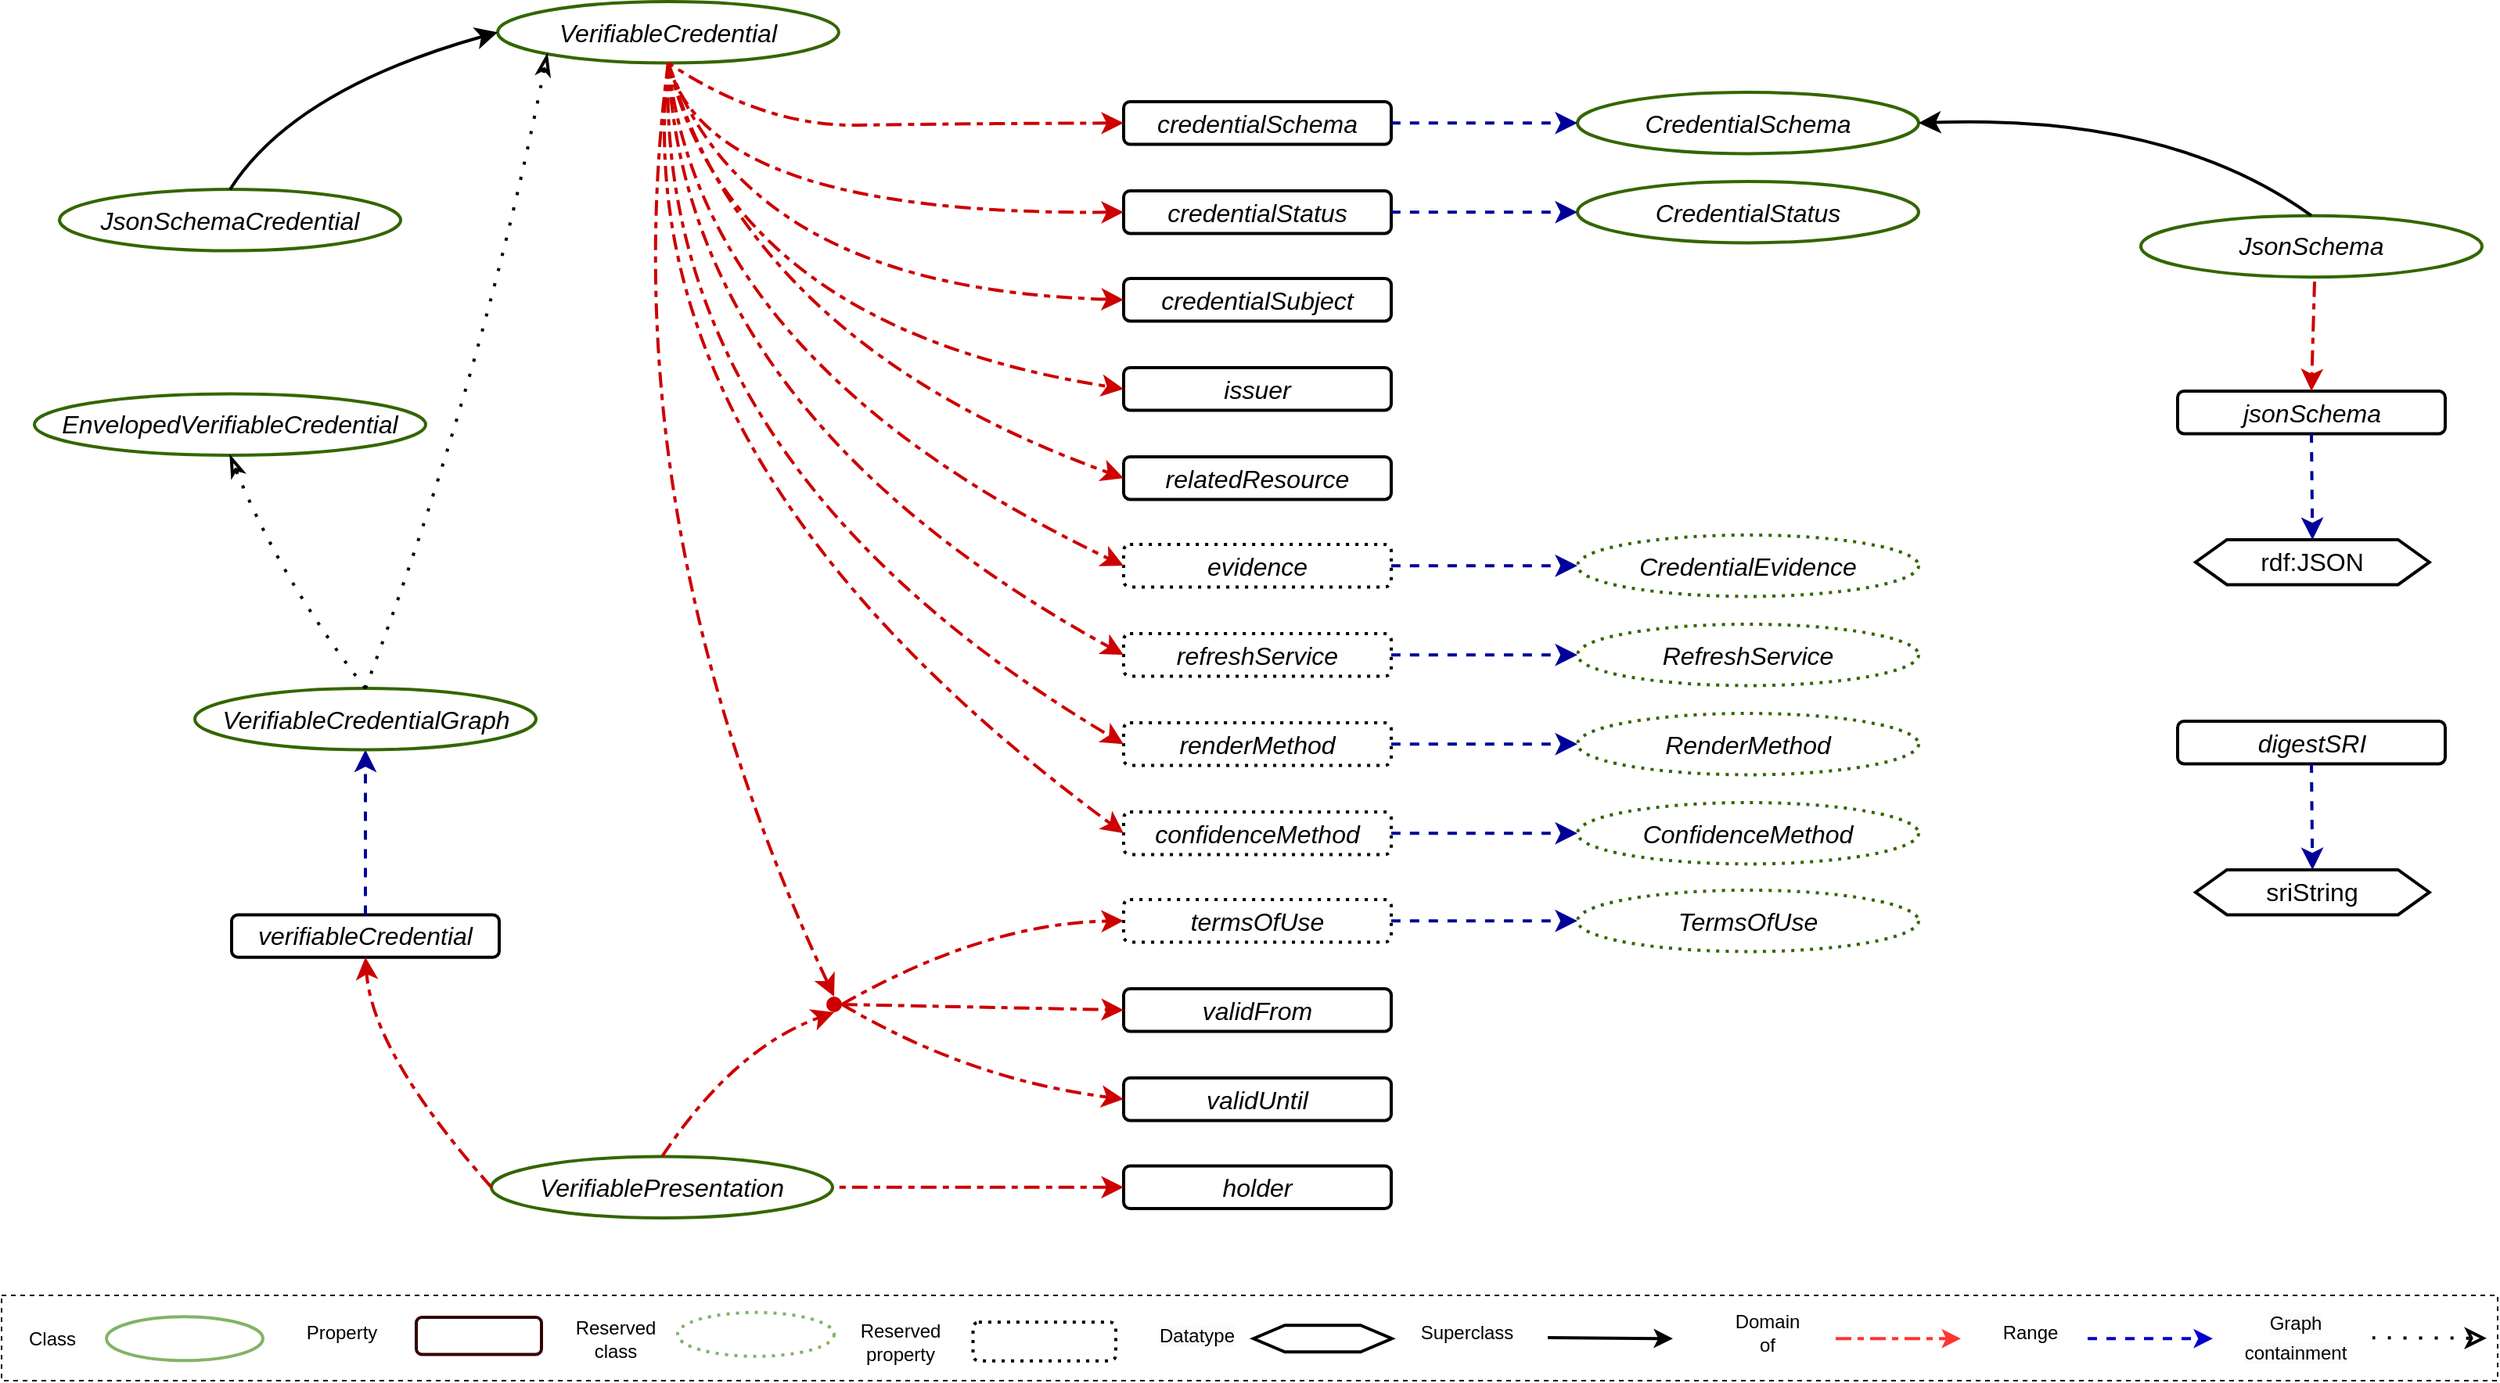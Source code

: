 <mxfile version="22.1.2" type="device">
  <diagram name="Page-1" id="5wcF2D67hh1iBqyEtvuE">
    <mxGraphModel dx="3282" dy="2106" grid="1" gridSize="10" guides="1" tooltips="1" connect="1" arrows="1" fold="1" page="1" pageScale="1" pageWidth="1600" pageHeight="900" math="0" shadow="0">
      <root>
        <mxCell id="0" />
        <mxCell id="1" parent="0" />
        <UserObject label="&lt;i&gt;&lt;font color=&quot;#000000&quot;&gt;verifiableCredential&lt;/font&gt;&lt;/i&gt;" link="https://www.w3.org/2018/credentials#verifiableCredential" id="1oUjKqBKF74gJ-cnWfdO-3">
          <mxCell style="rounded=1;whiteSpace=wrap;html=1;fontSize=16;fillColor=none;strokeWidth=2;" parent="1" vertex="1">
            <mxGeometry x="-1451" y="-305.295" width="171" height="27.21" as="geometry" />
          </mxCell>
        </UserObject>
        <UserObject label="&lt;i&gt;&lt;font color=&quot;#000000&quot;&gt;VerifiableCredential&lt;/font&gt;&lt;/i&gt;" link="https://www.w3.org/2018/credentials#VerifiableCredential" id="1oUjKqBKF74gJ-cnWfdO-5">
          <mxCell style="ellipse;whiteSpace=wrap;html=1;fontSize=16;fillColor=none;strokeWidth=2;strokeColor=#336600;" parent="1" vertex="1">
            <mxGeometry x="-1281" y="-889" width="218" height="39.215" as="geometry" />
          </mxCell>
        </UserObject>
        <UserObject label="&lt;i&gt;&lt;font color=&quot;#000000&quot;&gt;JsonSchemaCredential&lt;/font&gt;&lt;/i&gt;" link="https://www.w3.org/2018/credentials#JsonSchemaCredential" id="1oUjKqBKF74gJ-cnWfdO-6">
          <mxCell style="ellipse;whiteSpace=wrap;html=1;fontSize=16;fillColor=none;strokeWidth=2;strokeColor=#336600;" parent="1" vertex="1">
            <mxGeometry x="-1561" y="-768.954" width="218" height="39.215" as="geometry" />
          </mxCell>
        </UserObject>
        <UserObject label="&lt;i&gt;&lt;font color=&quot;#000000&quot;&gt;VerifiablePresentation&lt;/font&gt;&lt;/i&gt;" link="https://www.w3.org/2018/credentials#VerifiablePresentation" id="1oUjKqBKF74gJ-cnWfdO-7">
          <mxCell style="ellipse;whiteSpace=wrap;html=1;fontSize=16;fillColor=none;strokeWidth=2;strokeColor=#336600;" parent="1" vertex="1">
            <mxGeometry x="-1285" y="-150.715" width="218" height="39.215" as="geometry" />
          </mxCell>
        </UserObject>
        <mxCell id="1oUjKqBKF74gJ-cnWfdO-9" value="" style="endArrow=classic;html=1;rounded=0;fontSize=12;startSize=8;endSize=8;curved=1;exitX=0.5;exitY=0;exitDx=0;exitDy=0;entryX=0;entryY=0.5;entryDx=0;entryDy=0;strokeWidth=2;" parent="1" source="1oUjKqBKF74gJ-cnWfdO-6" target="1oUjKqBKF74gJ-cnWfdO-5" edge="1">
          <mxGeometry width="50" height="50" relative="1" as="geometry">
            <mxPoint x="-1535" y="-563.274" as="sourcePoint" />
            <mxPoint x="-1485" y="-603.29" as="targetPoint" />
            <Array as="points">
              <mxPoint x="-1411" y="-832.978" />
            </Array>
          </mxGeometry>
        </mxCell>
        <mxCell id="1oUjKqBKF74gJ-cnWfdO-12" value="" style="endArrow=classic;html=1;rounded=0;fontSize=12;startSize=8;endSize=8;curved=1;exitX=0.5;exitY=0;exitDx=0;exitDy=0;strokeColor=#000099;dashed=1;strokeWidth=2;entryX=0.5;entryY=1;entryDx=0;entryDy=0;" parent="1" source="1oUjKqBKF74gJ-cnWfdO-3" target="1oUjKqBKF74gJ-cnWfdO-15" edge="1">
          <mxGeometry width="50" height="50" relative="1" as="geometry">
            <mxPoint x="-1314" y="-492.047" as="sourcePoint" />
            <mxPoint x="-1291" y="-552.87" as="targetPoint" />
          </mxGeometry>
        </mxCell>
        <mxCell id="1oUjKqBKF74gJ-cnWfdO-13" style="edgeStyle=none;curved=1;rounded=0;orthogonalLoop=1;jettySize=auto;html=1;entryX=0.5;entryY=0;entryDx=0;entryDy=0;fontSize=12;startSize=8;endSize=8;" parent="1" source="1oUjKqBKF74gJ-cnWfdO-3" target="1oUjKqBKF74gJ-cnWfdO-3" edge="1">
          <mxGeometry relative="1" as="geometry" />
        </mxCell>
        <mxCell id="1oUjKqBKF74gJ-cnWfdO-14" value="" style="endArrow=classic;html=1;rounded=0;fontSize=12;startSize=8;endSize=8;curved=1;exitX=0;exitY=0.5;exitDx=0;exitDy=0;entryX=0.5;entryY=1;entryDx=0;entryDy=0;dashed=1;strokeWidth=2;strokeColor=#CC0000;endFill=1;startArrow=none;startFill=0;dashPattern=5 2 2 2;" parent="1" source="1oUjKqBKF74gJ-cnWfdO-7" target="1oUjKqBKF74gJ-cnWfdO-3" edge="1">
          <mxGeometry width="50" height="50" relative="1" as="geometry">
            <mxPoint x="-987" y="-436.025" as="sourcePoint" />
            <mxPoint x="-937" y="-476.041" as="targetPoint" />
            <Array as="points">
              <mxPoint x="-1361" y="-216.741" />
            </Array>
          </mxGeometry>
        </mxCell>
        <UserObject label="&lt;i&gt;&lt;font color=&quot;#000000&quot;&gt;VerifiableCredentialGraph&lt;/font&gt;&lt;/i&gt;" link="https://www.w3.org/2018/credentials#VerifiableCredentialGraph" id="1oUjKqBKF74gJ-cnWfdO-15">
          <mxCell style="ellipse;whiteSpace=wrap;html=1;fontSize=16;fillColor=none;strokeWidth=2;strokeColor=#336600;" parent="1" vertex="1">
            <mxGeometry x="-1474.5" y="-449.996" width="218" height="39.215" as="geometry" />
          </mxCell>
        </UserObject>
        <mxCell id="1oUjKqBKF74gJ-cnWfdO-10" style="edgeStyle=none;curved=1;rounded=0;orthogonalLoop=1;jettySize=auto;html=1;entryX=0;entryY=1;entryDx=0;entryDy=0;fontSize=12;startSize=8;endSize=8;dashed=1;dashPattern=1 4;strokeWidth=2;exitX=0.5;exitY=0;exitDx=0;exitDy=0;endArrow=classicThin;endFill=0;" parent="1" source="1oUjKqBKF74gJ-cnWfdO-15" target="1oUjKqBKF74gJ-cnWfdO-5" edge="1">
          <mxGeometry relative="1" as="geometry">
            <mxPoint x="-1251" y="-640.904" as="sourcePoint" />
            <Array as="points">
              <mxPoint x="-1290" y="-650" />
            </Array>
          </mxGeometry>
        </mxCell>
        <UserObject label="&lt;i&gt;&lt;font color=&quot;#000000&quot;&gt;credentialSchema&lt;/font&gt;&lt;/i&gt;" link="https://www.w3.org/2018/credentials#credentialSchema" id="lZdwYr-LXM3OhQDUA7XR-1">
          <mxCell style="rounded=1;whiteSpace=wrap;html=1;fontSize=16;fillColor=none;strokeWidth=2;" parent="1" vertex="1">
            <mxGeometry x="-881" y="-824.975" width="171" height="27.21" as="geometry" />
          </mxCell>
        </UserObject>
        <UserObject label="&lt;i&gt;&lt;font color=&quot;#000000&quot;&gt;credentialStatus&lt;/font&gt;&lt;/i&gt;" link="https://www.w3.org/2018/credentials#credentialStatus" id="lZdwYr-LXM3OhQDUA7XR-2">
          <mxCell style="rounded=1;whiteSpace=wrap;html=1;fontSize=16;fillColor=none;strokeWidth=2;" parent="1" vertex="1">
            <mxGeometry x="-881" y="-768" width="171" height="27.21" as="geometry" />
          </mxCell>
        </UserObject>
        <UserObject label="&lt;i&gt;&lt;font color=&quot;#000000&quot;&gt;credentialSubject&lt;/font&gt;&lt;/i&gt;" link="https://www.w3.org/2018/credentials#credentialSubject" id="lZdwYr-LXM3OhQDUA7XR-3">
          <mxCell style="rounded=1;whiteSpace=wrap;html=1;fontSize=16;fillColor=none;strokeWidth=2;" parent="1" vertex="1">
            <mxGeometry x="-881" y="-712" width="171" height="27.21" as="geometry" />
          </mxCell>
        </UserObject>
        <UserObject label="&lt;i&gt;&lt;font color=&quot;#000000&quot;&gt;issuer&lt;/font&gt;&lt;/i&gt;" link="https://www.w3.org/2018/credentials#issuer" id="lZdwYr-LXM3OhQDUA7XR-4">
          <mxCell style="rounded=1;whiteSpace=wrap;html=1;fontSize=16;fillColor=none;strokeWidth=2;" parent="1" vertex="1">
            <mxGeometry x="-881" y="-655" width="171" height="27.21" as="geometry" />
          </mxCell>
        </UserObject>
        <UserObject label="&lt;i&gt;&lt;font color=&quot;#000000&quot;&gt;evidence&lt;/font&gt;&lt;/i&gt;" link="https://www.w3.org/2018/credentials#evidence" id="lZdwYr-LXM3OhQDUA7XR-5">
          <mxCell style="rounded=1;whiteSpace=wrap;html=1;fontSize=16;fillColor=none;strokeWidth=2;dashed=1;dashPattern=1 2;" parent="1" vertex="1">
            <mxGeometry x="-881" y="-542" width="171" height="27.21" as="geometry" />
          </mxCell>
        </UserObject>
        <UserObject label="&lt;i&gt;&lt;font color=&quot;#000000&quot;&gt;refreshService&lt;/font&gt;&lt;/i&gt;" link="https://www.w3.org/2018/credentials#refreshService" id="lZdwYr-LXM3OhQDUA7XR-6">
          <mxCell style="rounded=1;whiteSpace=wrap;html=1;fontSize=16;fillColor=none;strokeWidth=2;dashed=1;dashPattern=1 2;" parent="1" vertex="1">
            <mxGeometry x="-881" y="-485" width="171" height="27.21" as="geometry" />
          </mxCell>
        </UserObject>
        <UserObject label="&lt;i&gt;&lt;font color=&quot;#000000&quot;&gt;renderMethod&lt;/font&gt;&lt;/i&gt;" link="https://www.w3.org/2018/credentials#renderMethod" id="lZdwYr-LXM3OhQDUA7XR-7">
          <mxCell style="rounded=1;whiteSpace=wrap;html=1;fontSize=16;fillColor=none;strokeWidth=2;dashed=1;dashPattern=1 2;" parent="1" vertex="1">
            <mxGeometry x="-881" y="-428" width="171" height="27.21" as="geometry" />
          </mxCell>
        </UserObject>
        <UserObject label="&lt;i&gt;&lt;font color=&quot;#000000&quot;&gt;confidenceMethod&lt;/font&gt;&lt;/i&gt;" link="https://www.w3.org/2018/credentials#confidenceMethod" id="lZdwYr-LXM3OhQDUA7XR-8">
          <mxCell style="rounded=1;whiteSpace=wrap;html=1;fontSize=16;fillColor=none;strokeWidth=2;dashed=1;dashPattern=1 2;" parent="1" vertex="1">
            <mxGeometry x="-881" y="-371" width="171" height="27.21" as="geometry" />
          </mxCell>
        </UserObject>
        <UserObject label="&lt;i&gt;&lt;font color=&quot;#000000&quot;&gt;termsOfUse&lt;/font&gt;&lt;/i&gt;" link="https://www.w3.org/2018/credentials#termsOfUse" id="lZdwYr-LXM3OhQDUA7XR-9">
          <mxCell style="rounded=1;whiteSpace=wrap;html=1;fontSize=16;fillColor=none;strokeWidth=2;dashed=1;dashPattern=1 2;" parent="1" vertex="1">
            <mxGeometry x="-881" y="-315" width="171" height="27.21" as="geometry" />
          </mxCell>
        </UserObject>
        <UserObject label="&lt;i&gt;&lt;font color=&quot;#000000&quot;&gt;validFrom&lt;/font&gt;&lt;/i&gt;" link="https://www.w3.org/2018/credentials#validFrom" id="lZdwYr-LXM3OhQDUA7XR-10">
          <mxCell style="rounded=1;whiteSpace=wrap;html=1;fontSize=16;fillColor=none;strokeWidth=2;" parent="1" vertex="1">
            <mxGeometry x="-881" y="-258" width="171" height="27.21" as="geometry" />
          </mxCell>
        </UserObject>
        <UserObject label="&lt;i&gt;&lt;font color=&quot;#000000&quot;&gt;validUntil&lt;/font&gt;&lt;/i&gt;" link="https://www.w3.org/2018/credentials#validUntil" id="lZdwYr-LXM3OhQDUA7XR-11">
          <mxCell style="rounded=1;whiteSpace=wrap;html=1;fontSize=16;fillColor=none;strokeWidth=2;" parent="1" vertex="1">
            <mxGeometry x="-881" y="-201" width="171" height="27.21" as="geometry" />
          </mxCell>
        </UserObject>
        <UserObject label="&lt;i&gt;&lt;font color=&quot;#000000&quot;&gt;holder&lt;/font&gt;&lt;/i&gt;" link="https://www.w3.org/2018/credentials#holder" id="lZdwYr-LXM3OhQDUA7XR-12">
          <mxCell style="rounded=1;whiteSpace=wrap;html=1;fontSize=16;fillColor=none;strokeWidth=2;" parent="1" vertex="1">
            <mxGeometry x="-881" y="-144.713" width="171" height="27.21" as="geometry" />
          </mxCell>
        </UserObject>
        <mxCell id="lZdwYr-LXM3OhQDUA7XR-13" value="" style="endArrow=none;html=1;rounded=0;fontSize=12;startSize=8;endSize=8;curved=1;exitX=0;exitY=0.5;exitDx=0;exitDy=0;entryX=1;entryY=0.5;entryDx=0;entryDy=0;dashed=1;strokeWidth=2;strokeColor=#CC0000;endFill=0;startArrow=classic;startFill=1;dashPattern=5 2 2 2;" parent="1" source="lZdwYr-LXM3OhQDUA7XR-12" target="1oUjKqBKF74gJ-cnWfdO-7" edge="1">
          <mxGeometry width="50" height="50" relative="1" as="geometry">
            <mxPoint x="-1039" y="-161.519" as="sourcePoint" />
            <mxPoint x="-1105" y="-336.787" as="targetPoint" />
          </mxGeometry>
        </mxCell>
        <mxCell id="lZdwYr-LXM3OhQDUA7XR-14" value="" style="endArrow=none;html=1;rounded=0;fontSize=12;startSize=8;endSize=8;curved=1;exitX=0;exitY=0.5;exitDx=0;exitDy=0;entryX=0.5;entryY=1;entryDx=0;entryDy=0;dashed=1;strokeWidth=2;strokeColor=#CC0000;endFill=0;startArrow=classic;startFill=1;dashPattern=5 2 2 2;" parent="1" source="lZdwYr-LXM3OhQDUA7XR-1" target="1oUjKqBKF74gJ-cnWfdO-5" edge="1">
          <mxGeometry width="50" height="50" relative="1" as="geometry">
            <mxPoint x="-1029" y="-601.689" as="sourcePoint" />
            <mxPoint x="-1095" y="-776.957" as="targetPoint" />
            <Array as="points">
              <mxPoint x="-990" y="-811" />
              <mxPoint x="-1111" y="-808.969" />
            </Array>
          </mxGeometry>
        </mxCell>
        <mxCell id="lZdwYr-LXM3OhQDUA7XR-15" value="" style="endArrow=none;html=1;rounded=0;fontSize=12;startSize=8;endSize=8;curved=1;exitX=0;exitY=0.5;exitDx=0;exitDy=0;entryX=0.5;entryY=1;entryDx=0;entryDy=0;dashed=1;strokeWidth=2;strokeColor=#CC0000;endFill=0;startArrow=classic;startFill=1;dashPattern=5 2 2 2;" parent="1" source="lZdwYr-LXM3OhQDUA7XR-2" target="1oUjKqBKF74gJ-cnWfdO-5" edge="1">
          <mxGeometry width="50" height="50" relative="1" as="geometry">
            <mxPoint x="-988" y="-754.548" as="sourcePoint" />
            <mxPoint x="-1201" y="-792.963" as="targetPoint" />
            <Array as="points">
              <mxPoint x="-1147" y="-752.147" />
            </Array>
          </mxGeometry>
        </mxCell>
        <mxCell id="lZdwYr-LXM3OhQDUA7XR-16" value="" style="endArrow=classic;html=1;rounded=0;fontSize=12;startSize=8;endSize=8;curved=1;exitX=0.5;exitY=1;exitDx=0;exitDy=0;entryX=0;entryY=0.5;entryDx=0;entryDy=0;dashed=1;strokeWidth=2;strokeColor=#CC0000;endFill=1;startArrow=none;startFill=0;dashPattern=5 2 2 2;" parent="1" source="1oUjKqBKF74gJ-cnWfdO-5" target="lZdwYr-LXM3OhQDUA7XR-3" edge="1">
          <mxGeometry width="50" height="50" relative="1" as="geometry">
            <mxPoint x="-1149" y="-497.649" as="sourcePoint" />
            <mxPoint x="-1215" y="-672.917" as="targetPoint" />
            <Array as="points">
              <mxPoint x="-1121" y="-704.929" />
            </Array>
          </mxGeometry>
        </mxCell>
        <mxCell id="lZdwYr-LXM3OhQDUA7XR-17" value="" style="endArrow=classic;html=1;rounded=0;fontSize=12;startSize=8;endSize=8;curved=1;exitX=0.5;exitY=1;exitDx=0;exitDy=0;entryX=0;entryY=0.5;entryDx=0;entryDy=0;dashed=1;strokeWidth=2;strokeColor=#CC0000;endFill=1;startArrow=none;startFill=0;dashPattern=5 2 2 2;" parent="1" source="1oUjKqBKF74gJ-cnWfdO-5" target="lZdwYr-LXM3OhQDUA7XR-4" edge="1">
          <mxGeometry width="50" height="50" relative="1" as="geometry">
            <mxPoint x="-1162" y="-841.782" as="sourcePoint" />
            <mxPoint x="-942" y="-691.324" as="targetPoint" />
            <Array as="points">
              <mxPoint x="-1131" y="-680.92" />
            </Array>
          </mxGeometry>
        </mxCell>
        <mxCell id="lZdwYr-LXM3OhQDUA7XR-18" value="" style="endArrow=classic;html=1;rounded=0;fontSize=12;startSize=8;endSize=8;curved=1;exitX=0.5;exitY=1;exitDx=0;exitDy=0;dashed=1;strokeWidth=2;strokeColor=#CC0000;endFill=1;startArrow=none;startFill=0;entryX=0;entryY=0.5;entryDx=0;entryDy=0;dashPattern=5 2 2 2;" parent="1" source="1oUjKqBKF74gJ-cnWfdO-5" target="lZdwYr-LXM3OhQDUA7XR-5" edge="1">
          <mxGeometry width="50" height="50" relative="1" as="geometry">
            <mxPoint x="-1152" y="-833.779" as="sourcePoint" />
            <mxPoint x="-961" y="-592.886" as="targetPoint" />
            <Array as="points">
              <mxPoint x="-1151" y="-656.91" />
            </Array>
          </mxGeometry>
        </mxCell>
        <mxCell id="lZdwYr-LXM3OhQDUA7XR-19" value="" style="endArrow=classic;html=1;rounded=0;fontSize=12;startSize=8;endSize=8;curved=1;exitX=0.5;exitY=1;exitDx=0;exitDy=0;entryX=0;entryY=0.5;entryDx=0;entryDy=0;dashed=1;strokeWidth=2;strokeColor=#CC0000;endFill=1;startArrow=none;startFill=0;dashPattern=5 2 2 2;" parent="1" source="1oUjKqBKF74gJ-cnWfdO-5" target="lZdwYr-LXM3OhQDUA7XR-6" edge="1">
          <mxGeometry width="50" height="50" relative="1" as="geometry">
            <mxPoint x="-1142" y="-825.776" as="sourcePoint" />
            <mxPoint x="-922" y="-675.318" as="targetPoint" />
            <Array as="points">
              <mxPoint x="-1161" y="-624.898" />
            </Array>
          </mxGeometry>
        </mxCell>
        <mxCell id="lZdwYr-LXM3OhQDUA7XR-20" value="" style="endArrow=classic;html=1;rounded=0;fontSize=12;startSize=8;endSize=8;curved=1;exitX=0.5;exitY=1;exitDx=0;exitDy=0;entryX=0;entryY=0.5;entryDx=0;entryDy=0;dashed=1;strokeWidth=2;strokeColor=#CC0000;endFill=1;startArrow=none;startFill=0;dashPattern=5 2 2 2;" parent="1" source="1oUjKqBKF74gJ-cnWfdO-5" target="lZdwYr-LXM3OhQDUA7XR-7" edge="1">
          <mxGeometry width="50" height="50" relative="1" as="geometry">
            <mxPoint x="-1132" y="-817.773" as="sourcePoint" />
            <mxPoint x="-912" y="-667.314" as="targetPoint" />
            <Array as="points">
              <mxPoint x="-1181" y="-592.886" />
            </Array>
          </mxGeometry>
        </mxCell>
        <mxCell id="lZdwYr-LXM3OhQDUA7XR-21" value="" style="endArrow=classic;html=1;rounded=0;fontSize=12;startSize=8;endSize=8;curved=1;exitX=0.5;exitY=1;exitDx=0;exitDy=0;entryX=0;entryY=0.5;entryDx=0;entryDy=0;dashed=1;strokeWidth=2;strokeColor=#CC0000;endFill=1;startArrow=none;startFill=0;dashPattern=5 2 2 2;" parent="1" source="1oUjKqBKF74gJ-cnWfdO-5" target="lZdwYr-LXM3OhQDUA7XR-8" edge="1">
          <mxGeometry width="50" height="50" relative="1" as="geometry">
            <mxPoint x="-1122" y="-809.769" as="sourcePoint" />
            <mxPoint x="-902" y="-659.311" as="targetPoint" />
            <Array as="points">
              <mxPoint x="-1201" y="-592.886" />
            </Array>
          </mxGeometry>
        </mxCell>
        <mxCell id="lZdwYr-LXM3OhQDUA7XR-22" value="" style="ellipse;whiteSpace=wrap;html=1;aspect=fixed;fontSize=16;fillColor=#cc0000;strokeColor=none;" parent="1" vertex="1">
          <mxGeometry x="-1071" y="-253" width="10" height="10" as="geometry" />
        </mxCell>
        <mxCell id="lZdwYr-LXM3OhQDUA7XR-23" value="" style="endArrow=classic;html=1;rounded=0;fontSize=12;startSize=8;endSize=8;curved=1;exitX=0.5;exitY=0;exitDx=0;exitDy=0;entryX=0.5;entryY=1;entryDx=0;entryDy=0;dashed=1;strokeWidth=2;strokeColor=#CC0000;endFill=1;startArrow=none;startFill=0;dashPattern=5 2 2 2;" parent="1" source="1oUjKqBKF74gJ-cnWfdO-7" target="lZdwYr-LXM3OhQDUA7XR-22" edge="1">
          <mxGeometry width="50" height="50" relative="1" as="geometry">
            <mxPoint x="-871" y="-123.104" as="sourcePoint" />
            <mxPoint x="-1053" y="-123.104" as="targetPoint" />
            <Array as="points">
              <mxPoint x="-1130" y="-220" />
            </Array>
          </mxGeometry>
        </mxCell>
        <mxCell id="lZdwYr-LXM3OhQDUA7XR-24" value="" style="endArrow=classic;html=1;rounded=0;fontSize=12;startSize=8;endSize=8;curved=1;exitX=0.5;exitY=1;exitDx=0;exitDy=0;dashed=1;strokeWidth=2;strokeColor=#CC0000;endFill=1;startArrow=none;startFill=0;dashPattern=5 2 2 2;entryX=0.5;entryY=0;entryDx=0;entryDy=0;" parent="1" source="1oUjKqBKF74gJ-cnWfdO-5" target="lZdwYr-LXM3OhQDUA7XR-22" edge="1">
          <mxGeometry width="50" height="50" relative="1" as="geometry">
            <mxPoint x="-861" y="-115.101" as="sourcePoint" />
            <mxPoint x="-1060" y="-307" as="targetPoint" />
            <Array as="points">
              <mxPoint x="-1210" y="-560" />
            </Array>
          </mxGeometry>
        </mxCell>
        <mxCell id="lZdwYr-LXM3OhQDUA7XR-25" value="" style="endArrow=classic;html=1;rounded=0;fontSize=12;startSize=8;endSize=8;curved=1;exitX=1;exitY=0.5;exitDx=0;exitDy=0;entryX=0;entryY=0.5;entryDx=0;entryDy=0;dashed=1;strokeWidth=2;strokeColor=#CC0000;endFill=1;startArrow=none;startFill=0;dashPattern=5 2 2 2;" parent="1" source="lZdwYr-LXM3OhQDUA7XR-22" target="lZdwYr-LXM3OhQDUA7XR-10" edge="1">
          <mxGeometry width="50" height="50" relative="1" as="geometry">
            <mxPoint x="-929" y="-307.576" as="sourcePoint" />
            <mxPoint x="-1111" y="-307.576" as="targetPoint" />
          </mxGeometry>
        </mxCell>
        <mxCell id="lZdwYr-LXM3OhQDUA7XR-26" value="" style="endArrow=classic;html=1;rounded=0;fontSize=12;startSize=8;endSize=8;curved=1;exitX=1;exitY=0.5;exitDx=0;exitDy=0;dashed=1;strokeWidth=2;strokeColor=#CC0000;endFill=1;startArrow=none;startFill=0;entryX=0;entryY=0.5;entryDx=0;entryDy=0;dashPattern=5 2 2 2;" parent="1" source="lZdwYr-LXM3OhQDUA7XR-22" target="lZdwYr-LXM3OhQDUA7XR-9" edge="1">
          <mxGeometry width="50" height="50" relative="1" as="geometry">
            <mxPoint x="-1142" y="-299.172" as="sourcePoint" />
            <mxPoint x="-901" y="-360.796" as="targetPoint" />
            <Array as="points">
              <mxPoint x="-970" y="-300" />
            </Array>
          </mxGeometry>
        </mxCell>
        <mxCell id="lZdwYr-LXM3OhQDUA7XR-27" value="" style="endArrow=classic;html=1;rounded=0;fontSize=12;startSize=8;endSize=8;curved=1;dashed=1;strokeWidth=2;strokeColor=#CC0000;endFill=1;startArrow=none;startFill=0;entryX=0;entryY=0.5;entryDx=0;entryDy=0;exitX=1;exitY=0.5;exitDx=0;exitDy=0;dashPattern=5 2 2 2;" parent="1" source="lZdwYr-LXM3OhQDUA7XR-22" target="lZdwYr-LXM3OhQDUA7XR-11" edge="1">
          <mxGeometry width="50" height="50" relative="1" as="geometry">
            <mxPoint x="-1141" y="-280.765" as="sourcePoint" />
            <mxPoint x="-921" y="-232.747" as="targetPoint" />
            <Array as="points">
              <mxPoint x="-980" y="-200" />
            </Array>
          </mxGeometry>
        </mxCell>
        <UserObject label="&lt;i&gt;&lt;font color=&quot;#000000&quot;&gt;RenderMethod&lt;/font&gt;&lt;/i&gt;" link="https://www.w3.org/2018/credentials#RenderMethod" id="lZdwYr-LXM3OhQDUA7XR-28">
          <mxCell style="ellipse;whiteSpace=wrap;html=1;fontSize=16;fillColor=none;strokeWidth=2;strokeColor=#336600;dashed=1;dashPattern=1 2;" parent="1" vertex="1">
            <mxGeometry x="-591" y="-434.002" width="218" height="39.215" as="geometry" />
          </mxCell>
        </UserObject>
        <UserObject label="&lt;i&gt;&lt;font color=&quot;#000000&quot;&gt;CredentialEvidence&lt;/font&gt;&lt;/i&gt;" link="https://www.w3.org/2018/credentials#CredentialEvidence" id="lZdwYr-LXM3OhQDUA7XR-29">
          <mxCell style="ellipse;whiteSpace=wrap;html=1;fontSize=16;fillColor=none;strokeWidth=2;strokeColor=#336600;dashed=1;dashPattern=1 2;" parent="1" vertex="1">
            <mxGeometry x="-591" y="-548.002" width="218" height="39.215" as="geometry" />
          </mxCell>
        </UserObject>
        <UserObject label="&lt;i&gt;&lt;font color=&quot;#000000&quot;&gt;RefreshService&lt;/font&gt;&lt;/i&gt;" link="https://www.w3.org/2018/credentials#RefreshService" id="lZdwYr-LXM3OhQDUA7XR-30">
          <mxCell style="ellipse;whiteSpace=wrap;html=1;fontSize=16;fillColor=none;strokeWidth=2;strokeColor=#336600;dashed=1;dashPattern=1 2;" parent="1" vertex="1">
            <mxGeometry x="-591" y="-491.002" width="218" height="39.215" as="geometry" />
          </mxCell>
        </UserObject>
        <UserObject label="&lt;i&gt;&lt;font color=&quot;#000000&quot;&gt;ConfidenceMethod&lt;/font&gt;&lt;/i&gt;" link="https://www.w3.org/2018/credentials#ConfidenceMethod" id="lZdwYr-LXM3OhQDUA7XR-31">
          <mxCell style="ellipse;whiteSpace=wrap;html=1;fontSize=16;fillColor=none;strokeWidth=2;strokeColor=#336600;dashed=1;dashPattern=1 2;" parent="1" vertex="1">
            <mxGeometry x="-591" y="-377.002" width="218" height="39.215" as="geometry" />
          </mxCell>
        </UserObject>
        <UserObject label="&lt;i&gt;&lt;font color=&quot;#000000&quot;&gt;TermsOfUse&lt;/font&gt;&lt;/i&gt;" link="https://www.w3.org/2018/credentials#TermsOfUse" id="lZdwYr-LXM3OhQDUA7XR-32">
          <mxCell style="ellipse;whiteSpace=wrap;html=1;fontSize=16;fillColor=none;strokeWidth=2;strokeColor=#336600;dashed=1;dashPattern=1 2;" parent="1" vertex="1">
            <mxGeometry x="-591" y="-321.002" width="218" height="39.215" as="geometry" />
          </mxCell>
        </UserObject>
        <UserObject label="&lt;i&gt;&lt;font color=&quot;#000000&quot;&gt;CredentialSchema&lt;/font&gt;&lt;/i&gt;" link="https://www.w3.org/2018/credentials#CredentialSchema" id="lZdwYr-LXM3OhQDUA7XR-33">
          <mxCell style="ellipse;whiteSpace=wrap;html=1;fontSize=16;fillColor=none;strokeWidth=2;strokeColor=#336600;" parent="1" vertex="1">
            <mxGeometry x="-591" y="-830.978" width="218" height="39.215" as="geometry" />
          </mxCell>
        </UserObject>
        <UserObject label="&lt;i&gt;&lt;font color=&quot;#000000&quot;&gt;CredentialStatus&lt;/font&gt;&lt;/i&gt;" link="https://www.w3.org/2018/credentials#CredentialStatus" id="lZdwYr-LXM3OhQDUA7XR-34">
          <mxCell style="ellipse;whiteSpace=wrap;html=1;fontSize=16;fillColor=none;strokeWidth=2;strokeColor=#336600;" parent="1" vertex="1">
            <mxGeometry x="-591" y="-774.002" width="218" height="39.215" as="geometry" />
          </mxCell>
        </UserObject>
        <mxCell id="lZdwYr-LXM3OhQDUA7XR-35" value="" style="endArrow=classic;html=1;rounded=0;fontSize=12;startSize=8;endSize=8;curved=1;entryX=0;entryY=0.5;entryDx=0;entryDy=0;exitX=1;exitY=0.5;exitDx=0;exitDy=0;strokeColor=#000099;dashed=1;strokeWidth=2;" parent="1" source="lZdwYr-LXM3OhQDUA7XR-1" target="lZdwYr-LXM3OhQDUA7XR-33" edge="1">
          <mxGeometry width="50" height="50" relative="1" as="geometry">
            <mxPoint x="-621" y="-604.09" as="sourcePoint" />
            <mxPoint x="-621" y="-712.932" as="targetPoint" />
          </mxGeometry>
        </mxCell>
        <mxCell id="lZdwYr-LXM3OhQDUA7XR-36" value="" style="endArrow=classic;html=1;rounded=0;fontSize=12;startSize=8;endSize=8;curved=1;strokeColor=#000099;dashed=1;strokeWidth=2;exitX=1;exitY=0.5;exitDx=0;exitDy=0;entryX=0;entryY=0.5;entryDx=0;entryDy=0;" parent="1" source="lZdwYr-LXM3OhQDUA7XR-2" target="lZdwYr-LXM3OhQDUA7XR-34" edge="1">
          <mxGeometry width="50" height="50" relative="1" as="geometry">
            <mxPoint x="-681" y="-736.941" as="sourcePoint" />
            <mxPoint x="-601" y="-720.935" as="targetPoint" />
          </mxGeometry>
        </mxCell>
        <mxCell id="lZdwYr-LXM3OhQDUA7XR-37" value="" style="endArrow=classic;html=1;rounded=0;fontSize=12;startSize=8;endSize=8;curved=1;entryX=0;entryY=0.5;entryDx=0;entryDy=0;strokeColor=#000099;dashed=1;strokeWidth=2;exitX=1;exitY=0.5;exitDx=0;exitDy=0;" parent="1" source="lZdwYr-LXM3OhQDUA7XR-5" target="lZdwYr-LXM3OhQDUA7XR-29" edge="1">
          <mxGeometry width="50" height="50" relative="1" as="geometry">
            <mxPoint x="-701" y="-522.883" as="sourcePoint" />
            <mxPoint x="-542" y="-568.5" as="targetPoint" />
          </mxGeometry>
        </mxCell>
        <mxCell id="lZdwYr-LXM3OhQDUA7XR-38" value="" style="endArrow=classic;html=1;rounded=0;fontSize=12;startSize=8;endSize=8;curved=1;entryX=0;entryY=0.5;entryDx=0;entryDy=0;exitX=1;exitY=0.5;exitDx=0;exitDy=0;strokeColor=#000099;dashed=1;strokeWidth=2;" parent="1" source="lZdwYr-LXM3OhQDUA7XR-6" target="lZdwYr-LXM3OhQDUA7XR-30" edge="1">
          <mxGeometry width="50" height="50" relative="1" as="geometry">
            <mxPoint x="-671" y="-610.917" as="sourcePoint" />
            <mxPoint x="-552" y="-610.917" as="targetPoint" />
          </mxGeometry>
        </mxCell>
        <mxCell id="lZdwYr-LXM3OhQDUA7XR-39" value="" style="endArrow=classic;html=1;rounded=0;fontSize=12;startSize=8;endSize=8;curved=1;entryX=0;entryY=0.5;entryDx=0;entryDy=0;exitX=1;exitY=0.5;exitDx=0;exitDy=0;strokeColor=#000099;dashed=1;strokeWidth=2;" parent="1" source="lZdwYr-LXM3OhQDUA7XR-7" target="lZdwYr-LXM3OhQDUA7XR-28" edge="1">
          <mxGeometry width="50" height="50" relative="1" as="geometry">
            <mxPoint x="-561" y="-611.717" as="sourcePoint" />
            <mxPoint x="-442" y="-611.717" as="targetPoint" />
          </mxGeometry>
        </mxCell>
        <mxCell id="lZdwYr-LXM3OhQDUA7XR-40" value="" style="endArrow=classic;html=1;rounded=0;fontSize=12;startSize=8;endSize=8;curved=1;entryX=0;entryY=0.5;entryDx=0;entryDy=0;exitX=1;exitY=0.5;exitDx=0;exitDy=0;strokeColor=#000099;dashed=1;strokeWidth=2;" parent="1" source="lZdwYr-LXM3OhQDUA7XR-8" target="lZdwYr-LXM3OhQDUA7XR-31" edge="1">
          <mxGeometry width="50" height="50" relative="1" as="geometry">
            <mxPoint x="-671" y="-322.805" as="sourcePoint" />
            <mxPoint x="-552" y="-322.805" as="targetPoint" />
          </mxGeometry>
        </mxCell>
        <mxCell id="lZdwYr-LXM3OhQDUA7XR-41" value="" style="endArrow=classic;html=1;rounded=0;fontSize=12;startSize=8;endSize=8;curved=1;entryX=0;entryY=0.5;entryDx=0;entryDy=0;exitX=1;exitY=0.5;exitDx=0;exitDy=0;strokeColor=#000099;dashed=1;strokeWidth=2;" parent="1" source="lZdwYr-LXM3OhQDUA7XR-9" target="lZdwYr-LXM3OhQDUA7XR-32" edge="1">
          <mxGeometry width="50" height="50" relative="1" as="geometry">
            <mxPoint x="-691" y="-274.787" as="sourcePoint" />
            <mxPoint x="-572" y="-274.787" as="targetPoint" />
          </mxGeometry>
        </mxCell>
        <UserObject label="&lt;i&gt;&lt;font color=&quot;#000000&quot;&gt;JsonSchema&lt;/font&gt;&lt;/i&gt;" link="https://www.w3.org/2018/credentials#JsonSchema" id="lZdwYr-LXM3OhQDUA7XR-42">
          <mxCell style="ellipse;whiteSpace=wrap;html=1;fontSize=16;fillColor=none;strokeWidth=2;strokeColor=#336600;" parent="1" vertex="1">
            <mxGeometry x="-231" y="-752.147" width="218" height="39.215" as="geometry" />
          </mxCell>
        </UserObject>
        <mxCell id="lZdwYr-LXM3OhQDUA7XR-43" value="" style="endArrow=classic;html=1;rounded=0;fontSize=12;startSize=8;endSize=8;curved=1;exitX=0.5;exitY=0;exitDx=0;exitDy=0;entryX=1;entryY=0.5;entryDx=0;entryDy=0;strokeWidth=2;" parent="1" source="lZdwYr-LXM3OhQDUA7XR-42" target="lZdwYr-LXM3OhQDUA7XR-33" edge="1">
          <mxGeometry width="50" height="50" relative="1" as="geometry">
            <mxPoint x="-241" y="-484.444" as="sourcePoint" />
            <mxPoint x="-70" y="-584.483" as="targetPoint" />
            <Array as="points">
              <mxPoint x="-211" y="-816.972" />
            </Array>
          </mxGeometry>
        </mxCell>
        <UserObject label="&lt;i&gt;&lt;font color=&quot;#000000&quot;&gt;jsonSchema&lt;/font&gt;&lt;/i&gt;" link="https://www.w3.org/2018/credentials#credentialSubject" id="usrDyYZYH79wCYu34c_K-7">
          <mxCell style="rounded=1;whiteSpace=wrap;html=1;fontSize=16;fillColor=none;strokeWidth=2;" parent="1" vertex="1">
            <mxGeometry x="-207.5" y="-640.002" width="171" height="27.21" as="geometry" />
          </mxCell>
        </UserObject>
        <mxCell id="usrDyYZYH79wCYu34c_K-8" value="" style="endArrow=classic;html=1;rounded=0;fontSize=12;startSize=8;endSize=8;curved=1;dashed=1;strokeWidth=2;strokeColor=#CC0000;endFill=1;startArrow=none;startFill=0;dashPattern=5 2 2 2;entryX=0.5;entryY=0;entryDx=0;entryDy=0;" parent="1" target="usrDyYZYH79wCYu34c_K-7" edge="1">
          <mxGeometry width="50" height="50" relative="1" as="geometry">
            <mxPoint x="-120" y="-710" as="sourcePoint" />
            <mxPoint x="-90" y="-310" as="targetPoint" />
          </mxGeometry>
        </mxCell>
        <UserObject label="&lt;font color=&quot;#000000&quot;&gt;rdf:JSON&lt;/font&gt;" id="usrDyYZYH79wCYu34c_K-9">
          <mxCell style="shape=hexagon;perimeter=hexagonPerimeter2;whiteSpace=wrap;html=1;fixedSize=1;fontSize=16;fillColor=none;strokeWidth=2;" parent="1" vertex="1">
            <mxGeometry x="-196.0" y="-545.0" width="149.369" height="28.709" as="geometry" />
          </mxCell>
        </UserObject>
        <mxCell id="usrDyYZYH79wCYu34c_K-10" value="" style="endArrow=classic;html=1;rounded=0;fontSize=12;startSize=8;endSize=8;curved=1;entryX=0.5;entryY=0;entryDx=0;entryDy=0;exitX=0.5;exitY=1;exitDx=0;exitDy=0;strokeColor=#000099;dashed=1;strokeWidth=2;" parent="1" source="usrDyYZYH79wCYu34c_K-7" target="usrDyYZYH79wCYu34c_K-9" edge="1">
          <mxGeometry width="50" height="50" relative="1" as="geometry">
            <mxPoint x="-310" y="-389.803" as="sourcePoint" />
            <mxPoint x="-191" y="-389.803" as="targetPoint" />
          </mxGeometry>
        </mxCell>
        <UserObject label="&lt;i&gt;&lt;font color=&quot;#000000&quot;&gt;relatedResource&lt;/font&gt;&lt;/i&gt;" link="https://www.w3.org/2018/credentials#relatedResource" id="NdHKz3nYJsEpI_Vai11b-1">
          <mxCell style="rounded=1;whiteSpace=wrap;html=1;fontSize=16;fillColor=none;strokeWidth=2;" parent="1" vertex="1">
            <mxGeometry x="-881" y="-598" width="171" height="27.21" as="geometry" />
          </mxCell>
        </UserObject>
        <mxCell id="NdHKz3nYJsEpI_Vai11b-2" value="" style="endArrow=classic;html=1;rounded=0;fontSize=12;startSize=8;endSize=8;curved=1;exitX=0.5;exitY=1;exitDx=0;exitDy=0;entryX=0;entryY=0.5;entryDx=0;entryDy=0;dashed=1;strokeWidth=2;strokeColor=#CC0000;endFill=1;startArrow=none;startFill=0;dashPattern=5 2 2 2;" parent="1" source="1oUjKqBKF74gJ-cnWfdO-5" target="NdHKz3nYJsEpI_Vai11b-1" edge="1">
          <mxGeometry width="50" height="50" relative="1" as="geometry">
            <mxPoint x="-1162" y="-840" as="sourcePoint" />
            <mxPoint x="-871" y="-631" as="targetPoint" />
            <Array as="points">
              <mxPoint x="-1121" y="-670.92" />
            </Array>
          </mxGeometry>
        </mxCell>
        <UserObject label="&lt;i&gt;&lt;font color=&quot;#000000&quot;&gt;digestSRI&lt;/font&gt;&lt;/i&gt;" link="https://www.w3.org/2018/credentials#digestSRI" id="NdHKz3nYJsEpI_Vai11b-3">
          <mxCell style="rounded=1;whiteSpace=wrap;html=1;fontSize=16;fillColor=none;strokeWidth=2;" parent="1" vertex="1">
            <mxGeometry x="-207.5" y="-429.002" width="171" height="27.21" as="geometry" />
          </mxCell>
        </UserObject>
        <UserObject label="&lt;font color=&quot;#000000&quot;&gt;sriString&lt;/font&gt;" link="https://www.w3.org/2018/credentials#sriString" id="NdHKz3nYJsEpI_Vai11b-4">
          <mxCell style="shape=hexagon;perimeter=hexagonPerimeter2;whiteSpace=wrap;html=1;fixedSize=1;fontSize=16;fillColor=none;strokeWidth=2;" parent="1" vertex="1">
            <mxGeometry x="-196.0" y="-334.0" width="149.369" height="28.709" as="geometry" />
          </mxCell>
        </UserObject>
        <mxCell id="NdHKz3nYJsEpI_Vai11b-5" value="" style="endArrow=classic;html=1;rounded=0;fontSize=12;startSize=8;endSize=8;curved=1;entryX=0.5;entryY=0;entryDx=0;entryDy=0;exitX=0.5;exitY=1;exitDx=0;exitDy=0;strokeColor=#000099;dashed=1;strokeWidth=2;" parent="1" source="NdHKz3nYJsEpI_Vai11b-3" target="NdHKz3nYJsEpI_Vai11b-4" edge="1">
          <mxGeometry width="50" height="50" relative="1" as="geometry">
            <mxPoint x="-310" y="-178.803" as="sourcePoint" />
            <mxPoint x="-191" y="-178.803" as="targetPoint" />
          </mxGeometry>
        </mxCell>
        <UserObject label="&lt;i&gt;&lt;font color=&quot;#000000&quot;&gt;EnvelopedVerifiableCredential&lt;/font&gt;&lt;/i&gt;" link="https://www.w3.org/2018/credentials#EnvelopedVerifiableCredential" id="jcIRoWpeUHbpSJrjuQO4-1">
          <mxCell style="ellipse;whiteSpace=wrap;html=1;fontSize=16;fillColor=none;strokeWidth=2;strokeColor=#336600;" vertex="1" parent="1">
            <mxGeometry x="-1577" y="-638.22" width="250" height="39.22" as="geometry" />
          </mxCell>
        </UserObject>
        <mxCell id="jcIRoWpeUHbpSJrjuQO4-2" style="edgeStyle=none;curved=1;rounded=0;orthogonalLoop=1;jettySize=auto;html=1;entryX=0.5;entryY=1;entryDx=0;entryDy=0;fontSize=12;startSize=8;endSize=8;dashed=1;dashPattern=1 4;strokeWidth=2;exitX=0.5;exitY=0;exitDx=0;exitDy=0;endArrow=classicThin;endFill=0;" edge="1" parent="1" target="jcIRoWpeUHbpSJrjuQO4-1" source="1oUjKqBKF74gJ-cnWfdO-15">
          <mxGeometry relative="1" as="geometry">
            <mxPoint x="-1361" y="-458" as="sourcePoint" />
            <mxPoint x="-1189" y="-752.15" as="targetPoint" />
            <Array as="points">
              <mxPoint x="-1420" y="-520" />
            </Array>
          </mxGeometry>
        </mxCell>
        <mxCell id="jcIRoWpeUHbpSJrjuQO4-4" value="" style="group" vertex="1" connectable="0" parent="1">
          <mxGeometry x="-1598" y="-62" width="1595" height="54.5" as="geometry" />
        </mxCell>
        <mxCell id="jcIRoWpeUHbpSJrjuQO4-5" value="" style="rounded=0;whiteSpace=wrap;html=1;fillColor=none;dashed=1;" vertex="1" parent="jcIRoWpeUHbpSJrjuQO4-4">
          <mxGeometry width="1595" height="54.5" as="geometry" />
        </mxCell>
        <mxCell id="jcIRoWpeUHbpSJrjuQO4-6" value="" style="group" vertex="1" connectable="0" parent="jcIRoWpeUHbpSJrjuQO4-4">
          <mxGeometry x="725" y="7.64" width="163.4" height="40" as="geometry" />
        </mxCell>
        <UserObject label="" id="jcIRoWpeUHbpSJrjuQO4-7">
          <mxCell style="shape=hexagon;perimeter=hexagonPerimeter2;whiteSpace=wrap;html=1;fixedSize=1;fontSize=16;fillColor=none;strokeWidth=2;" vertex="1" parent="jcIRoWpeUHbpSJrjuQO4-6">
            <mxGeometry x="75" y="11.5" width="88.4" height="17" as="geometry" />
          </mxCell>
        </UserObject>
        <mxCell id="jcIRoWpeUHbpSJrjuQO4-8" value="&lt;span style=&quot;color: rgb(0, 0, 0); font-family: Helvetica; font-size: 12px; font-style: normal; font-variant-ligatures: normal; font-variant-caps: normal; font-weight: 400; letter-spacing: normal; orphans: 2; text-align: center; text-indent: 0px; text-transform: none; widows: 2; word-spacing: 0px; -webkit-text-stroke-width: 0px; background-color: rgb(251, 251, 251); text-decoration-thickness: initial; text-decoration-style: initial; text-decoration-color: initial; float: none; display: inline !important;&quot;&gt;Datatype&lt;/span&gt;" style="text;whiteSpace=wrap;html=1;fontSize=16;" vertex="1" parent="jcIRoWpeUHbpSJrjuQO4-6">
          <mxGeometry x="13" width="90" height="40" as="geometry" />
        </mxCell>
        <mxCell id="jcIRoWpeUHbpSJrjuQO4-9" value="" style="group" vertex="1" connectable="0" parent="jcIRoWpeUHbpSJrjuQO4-4">
          <mxGeometry x="182" y="9.077" width="170" height="37.125" as="geometry" />
        </mxCell>
        <mxCell id="jcIRoWpeUHbpSJrjuQO4-10" value="" style="rounded=1;whiteSpace=wrap;html=1;fillColor=none;strokeColor=#330000;strokeWidth=2;" vertex="1" parent="jcIRoWpeUHbpSJrjuQO4-9">
          <mxGeometry x="83" y="4.95" width="80" height="23.686" as="geometry" />
        </mxCell>
        <mxCell id="jcIRoWpeUHbpSJrjuQO4-11" value="Property" style="text;html=1;align=center;verticalAlign=middle;resizable=0;points=[];autosize=1;strokeColor=none;fillColor=none;" vertex="1" parent="jcIRoWpeUHbpSJrjuQO4-9">
          <mxGeometry width="70" height="30" as="geometry" />
        </mxCell>
        <mxCell id="jcIRoWpeUHbpSJrjuQO4-12" value="" style="group" vertex="1" connectable="0" parent="jcIRoWpeUHbpSJrjuQO4-4">
          <mxGeometry x="901" y="9.077" width="170" height="37.125" as="geometry" />
        </mxCell>
        <mxCell id="jcIRoWpeUHbpSJrjuQO4-13" value="" style="endArrow=classic;html=1;rounded=0;endFill=1;strokeWidth=2;" edge="1" parent="jcIRoWpeUHbpSJrjuQO4-12">
          <mxGeometry width="50" height="50" relative="1" as="geometry">
            <mxPoint x="87" y="17.944" as="sourcePoint" />
            <mxPoint x="167" y="18.562" as="targetPoint" />
          </mxGeometry>
        </mxCell>
        <mxCell id="jcIRoWpeUHbpSJrjuQO4-14" value="Superclass" style="text;html=1;align=center;verticalAlign=middle;resizable=0;points=[];autosize=1;strokeColor=none;fillColor=none;" vertex="1" parent="jcIRoWpeUHbpSJrjuQO4-12">
          <mxGeometry x="-5" width="80" height="30" as="geometry" />
        </mxCell>
        <mxCell id="jcIRoWpeUHbpSJrjuQO4-15" value="" style="group" vertex="1" connectable="0" parent="jcIRoWpeUHbpSJrjuQO4-4">
          <mxGeometry x="1098" y="9.077" width="136" height="37.125" as="geometry" />
        </mxCell>
        <mxCell id="jcIRoWpeUHbpSJrjuQO4-16" style="edgeStyle=orthogonalEdgeStyle;rounded=0;orthogonalLoop=1;jettySize=auto;html=1;startArrow=none;startFill=0;endArrow=classic;endFill=1;strokeColor=#FF3333;dashed=1;exitX=1;exitY=0.5;exitDx=0;exitDy=0;strokeWidth=2;dashPattern=5 2 2 2;" edge="1" parent="jcIRoWpeUHbpSJrjuQO4-15">
          <mxGeometry relative="1" as="geometry">
            <mxPoint x="74" y="18.562" as="sourcePoint" />
            <mxPoint x="154" y="18.562" as="targetPoint" />
            <Array as="points">
              <mxPoint x="130" y="18.562" />
              <mxPoint x="130" y="18.562" />
            </Array>
          </mxGeometry>
        </mxCell>
        <mxCell id="jcIRoWpeUHbpSJrjuQO4-17" value="Domain&lt;br&gt;of" style="text;html=1;align=center;verticalAlign=middle;resizable=0;points=[];autosize=1;strokeColor=none;fillColor=none;" vertex="1" parent="jcIRoWpeUHbpSJrjuQO4-15">
          <mxGeometry y="-5" width="60" height="40" as="geometry" />
        </mxCell>
        <mxCell id="jcIRoWpeUHbpSJrjuQO4-18" value="" style="group" vertex="1" connectable="0" parent="jcIRoWpeUHbpSJrjuQO4-4">
          <mxGeometry x="1266" y="9.077" width="160" height="37.125" as="geometry" />
        </mxCell>
        <mxCell id="jcIRoWpeUHbpSJrjuQO4-19" style="edgeStyle=orthogonalEdgeStyle;rounded=0;orthogonalLoop=1;jettySize=auto;html=1;dashed=1;strokeColor=#0000CC;entryX=0;entryY=0.5;entryDx=0;entryDy=0;strokeWidth=2;" edge="1" parent="jcIRoWpeUHbpSJrjuQO4-18">
          <mxGeometry relative="1" as="geometry">
            <mxPoint x="67" y="18.562" as="sourcePoint" />
            <mxPoint x="147" y="18.562" as="targetPoint" />
          </mxGeometry>
        </mxCell>
        <mxCell id="jcIRoWpeUHbpSJrjuQO4-20" value="Range" style="text;html=1;align=center;verticalAlign=middle;resizable=0;points=[];autosize=1;strokeColor=none;fillColor=none;" vertex="1" parent="jcIRoWpeUHbpSJrjuQO4-18">
          <mxGeometry width="60" height="30" as="geometry" />
        </mxCell>
        <mxCell id="jcIRoWpeUHbpSJrjuQO4-21" value="" style="group" vertex="1" connectable="0" parent="jcIRoWpeUHbpSJrjuQO4-4">
          <mxGeometry x="367" y="5.984" width="160" height="43.312" as="geometry" />
        </mxCell>
        <mxCell id="jcIRoWpeUHbpSJrjuQO4-22" value="" style="ellipse;whiteSpace=wrap;html=1;fillColor=none;strokeColor=#82b366;strokeWidth=2;dashed=1;dashPattern=1 2;" vertex="1" parent="jcIRoWpeUHbpSJrjuQO4-21">
          <mxGeometry x="65" y="4.95" width="100" height="28.005" as="geometry" />
        </mxCell>
        <mxCell id="jcIRoWpeUHbpSJrjuQO4-23" value="Reserved&lt;br&gt;class" style="text;html=1;align=center;verticalAlign=middle;resizable=0;points=[];autosize=1;strokeColor=none;fillColor=none;" vertex="1" parent="jcIRoWpeUHbpSJrjuQO4-21">
          <mxGeometry x="-10" y="1.812" width="70" height="40" as="geometry" />
        </mxCell>
        <mxCell id="jcIRoWpeUHbpSJrjuQO4-24" value="" style="group" vertex="1" connectable="0" parent="jcIRoWpeUHbpSJrjuQO4-4">
          <mxGeometry x="539" y="2.89" width="176" height="49.5" as="geometry" />
        </mxCell>
        <mxCell id="jcIRoWpeUHbpSJrjuQO4-25" value="Reserved&lt;br&gt;property" style="text;html=1;align=center;verticalAlign=middle;resizable=0;points=[];autosize=1;strokeColor=none;fillColor=none;" vertex="1" parent="jcIRoWpeUHbpSJrjuQO4-24">
          <mxGeometry y="7" width="70" height="40" as="geometry" />
        </mxCell>
        <UserObject label="" link="https://www.w3.org/2018/credentials#evidence" id="jcIRoWpeUHbpSJrjuQO4-26">
          <mxCell style="rounded=1;whiteSpace=wrap;html=1;fontSize=16;fillColor=none;strokeWidth=2;dashed=1;dashPattern=1 2;" vertex="1" parent="jcIRoWpeUHbpSJrjuQO4-24">
            <mxGeometry x="81.75" y="14.231" width="91.25" height="24.75" as="geometry" />
          </mxCell>
        </UserObject>
        <mxCell id="jcIRoWpeUHbpSJrjuQO4-27" value="" style="group" vertex="1" connectable="0" parent="jcIRoWpeUHbpSJrjuQO4-4">
          <mxGeometry x="7" y="12.64" width="160" height="30" as="geometry" />
        </mxCell>
        <mxCell id="jcIRoWpeUHbpSJrjuQO4-28" value="" style="ellipse;whiteSpace=wrap;html=1;fillColor=none;strokeColor=#82b366;strokeWidth=2;" vertex="1" parent="jcIRoWpeUHbpSJrjuQO4-27">
          <mxGeometry x="60" y="0.998" width="100" height="28.005" as="geometry" />
        </mxCell>
        <mxCell id="jcIRoWpeUHbpSJrjuQO4-29" value="Class" style="text;html=1;align=center;verticalAlign=middle;resizable=0;points=[];autosize=1;strokeColor=none;fillColor=none;" vertex="1" parent="jcIRoWpeUHbpSJrjuQO4-27">
          <mxGeometry width="50" height="30" as="geometry" />
        </mxCell>
        <mxCell id="jcIRoWpeUHbpSJrjuQO4-30" style="edgeStyle=none;curved=1;rounded=0;orthogonalLoop=1;jettySize=auto;html=1;fontSize=12;startSize=8;endSize=8;dashed=1;dashPattern=1 4;strokeWidth=2;endArrow=classic;endFill=0;" edge="1" parent="jcIRoWpeUHbpSJrjuQO4-4">
          <mxGeometry relative="1" as="geometry">
            <mxPoint x="1515" y="27.14" as="sourcePoint" />
            <mxPoint x="1588" y="27.36" as="targetPoint" />
          </mxGeometry>
        </mxCell>
        <mxCell id="jcIRoWpeUHbpSJrjuQO4-31" value="&lt;span style=&quot;color: rgb(0, 0, 0); font-family: Helvetica; font-size: 12px; font-style: normal; font-variant-ligatures: normal; font-variant-caps: normal; font-weight: 400; letter-spacing: normal; orphans: 2; text-indent: 0px; text-transform: none; widows: 2; word-spacing: 0px; -webkit-text-stroke-width: 0px; background-color: rgb(251, 251, 251); text-decoration-thickness: initial; text-decoration-style: initial; text-decoration-color: initial; float: none; display: inline !important;&quot;&gt;Graph containment&lt;/span&gt;" style="text;whiteSpace=wrap;html=1;fontSize=16;align=center;" vertex="1" parent="jcIRoWpeUHbpSJrjuQO4-4">
          <mxGeometry x="1431" width="70" height="25.64" as="geometry" />
        </mxCell>
      </root>
    </mxGraphModel>
  </diagram>
</mxfile>

